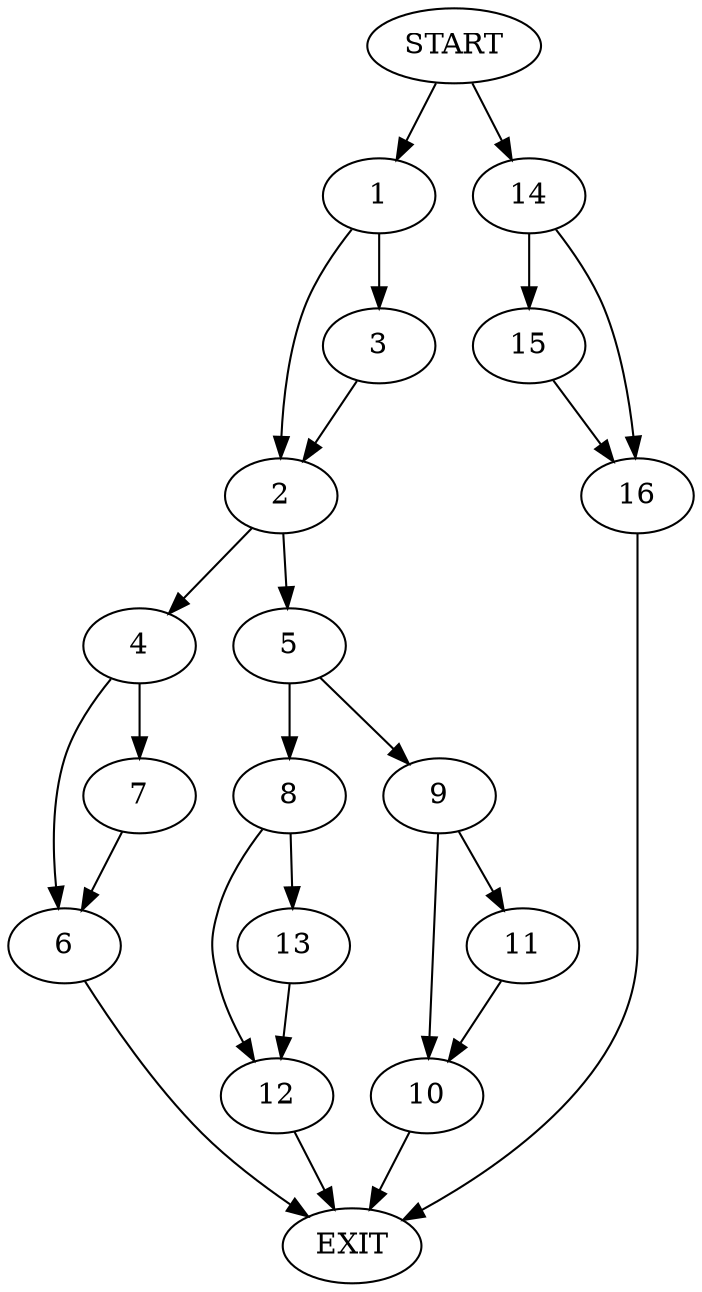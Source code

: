 digraph {
0 [label="START"]
17 [label="EXIT"]
0 -> 1
1 -> 2
1 -> 3
2 -> 4
2 -> 5
3 -> 2
4 -> 6
4 -> 7
5 -> 8
5 -> 9
7 -> 6
6 -> 17
9 -> 10
9 -> 11
8 -> 12
8 -> 13
12 -> 17
13 -> 12
11 -> 10
10 -> 17
0 -> 14
14 -> 15
14 -> 16
16 -> 17
15 -> 16
}
